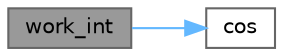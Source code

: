 digraph "work_int"
{
 // LATEX_PDF_SIZE
  bgcolor="transparent";
  edge [fontname=Helvetica,fontsize=10,labelfontname=Helvetica,labelfontsize=10];
  node [fontname=Helvetica,fontsize=10,shape=box,height=0.2,width=0.4];
  rankdir="LR";
  Node1 [id="Node000001",label="work_int",height=0.2,width=0.4,color="gray40", fillcolor="grey60", style="filled", fontcolor="black",tooltip=" "];
  Node1 -> Node2 [id="edge2_Node000001_Node000002",color="steelblue1",style="solid",tooltip=" "];
  Node2 [id="Node000002",label="cos",height=0.2,width=0.4,color="grey40", fillcolor="white", style="filled",URL="$_array_cwise_unary_ops_8h.html#a92b03396990b0e9eea0731aa406e31a4",tooltip=" "];
}

